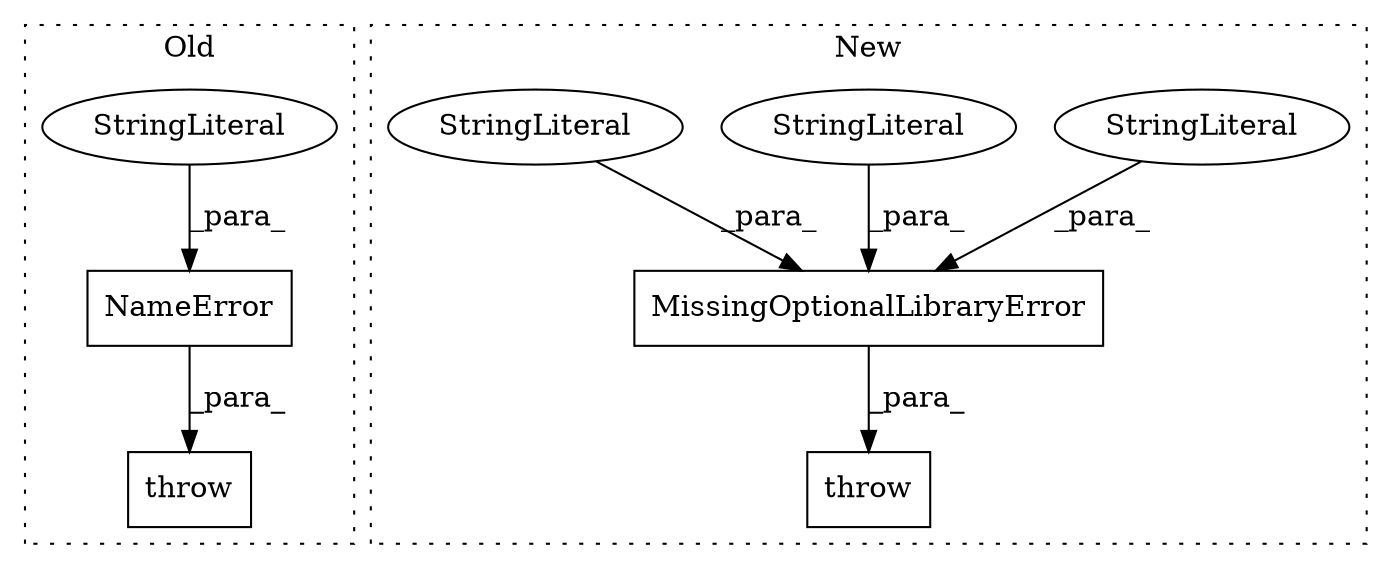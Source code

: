 digraph G {
subgraph cluster0 {
1 [label="NameError" a="32" s="709,744" l="10,1" shape="box"];
3 [label="throw" a="53" s="703" l="6" shape="box"];
8 [label="StringLiteral" a="45" s="719" l="25" shape="ellipse"];
label = "Old";
style="dotted";
}
subgraph cluster1 {
2 [label="throw" a="53" s="707" l="6" shape="box"];
4 [label="MissingOptionalLibraryError" a="32" s="713,798" l="28,1" shape="box"];
5 [label="StringLiteral" a="45" s="749" l="16" shape="ellipse"];
6 [label="StringLiteral" a="45" s="741" l="7" shape="ellipse"];
7 [label="StringLiteral" a="45" s="766" l="32" shape="ellipse"];
label = "New";
style="dotted";
}
1 -> 3 [label="_para_"];
4 -> 2 [label="_para_"];
5 -> 4 [label="_para_"];
6 -> 4 [label="_para_"];
7 -> 4 [label="_para_"];
8 -> 1 [label="_para_"];
}